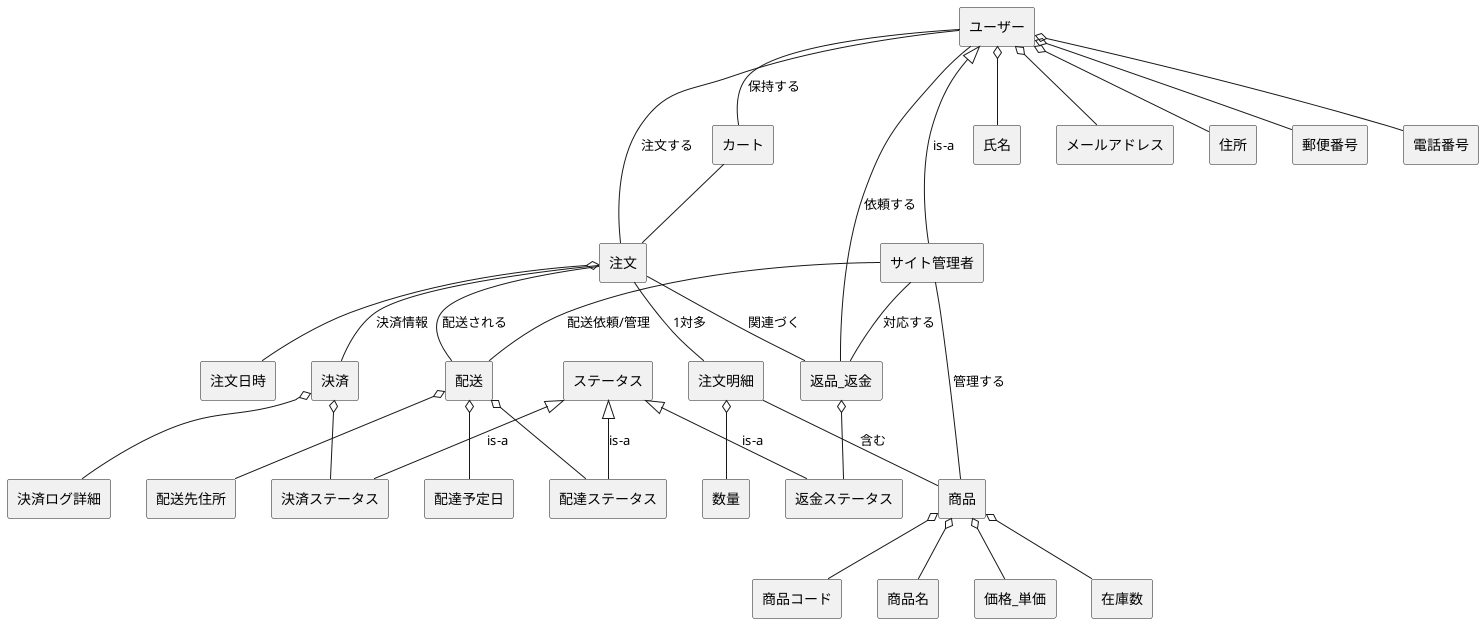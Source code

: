 @startuml ECサイト_統合ドメインモデル図_is_a追加
skinparam componentStyle rectangle
hide circle

' --- 主要な概念（エンティティ） ---
component [ユーザー]
component [商品]
component [注文]
component [配送]
component [注文明細]
component [カート]
component [決済]
component [返品_返金]

' --- is-a モデルの定義 ---
component [サイト管理者]
component [ステータス]


' --- 属性（詳細） ---
component [氏名]
component [メールアドレス]
component [住所]
component [郵便番号]
component [電話番号]
component [注文日時]
component [商品コード]
component [商品名]
component [価格_単価]
component [在庫数]
component [数量]
component [配達予定日]
component [配送先住所]
component [配達ステータス]
component [決済ログ詳細]


' --- is-a (継承) の表現 ---
' ユーザー is-a サイト管理者 (サイト管理者はユーザーの一種)
[ユーザー] <|-- [サイト管理者] : is-a

' ステータス is-a 決済ステータス/返金ステータス (具体的なステータスは一般的なステータスの一種)
[ステータス] <|-- [決済ステータス] : is-a
[ステータス] <|-- [返金ステータス] : is-a
[ステータス] <|-- [配達ステータス] : is-a


' --- 概念間の関連付け（ビジネス上の関係） ---
[ユーザー] -- [注文] : 注文する
[ユーザー] -- [カート] : 保持する
[ユーザー] -- [返品_返金] : 依頼する

[カート] -- [注文]

[注文] -- [注文明細] : 1対多
[注文明細] -- [商品] : 含む
[注文] -- [配送] : 配送される

[注文] -- [決済] : 決済情報
[注文] -- [返品_返金] : 関連づく

' 管理者と管理対象
[サイト管理者] -- [商品] : 管理する
[サイト管理者] -- [配送] : 配送依頼/管理
[サイト管理者] -- [返品_返金] : 対応する


' --- 概念と属性の関連付け（詳細情報） ---

[ユーザー] o-- [氏名]
[ユーザー] o-- [メールアドレス]
[ユーザー] o-- [住所]
[ユーザー] o-- [郵便番号]
[ユーザー] o-- [電話番号]

[注文] o-- [注文日時]

[商品] o-- [商品コード]
[商品] o-- [商品名]
[商品] o-- [価格_単価]
[商品] o-- [在庫数]

[注文明細] o-- [数量]

[配送] o-- [配達予定日]
[配送] o-- [配送先住所]
[配送] o-- [配達ステータス] 

[決済] o-- [決済ログ詳細]
[決済] o-- [決済ステータス] 

[返品_返金] o-- [返金ステータス] 

@enduml